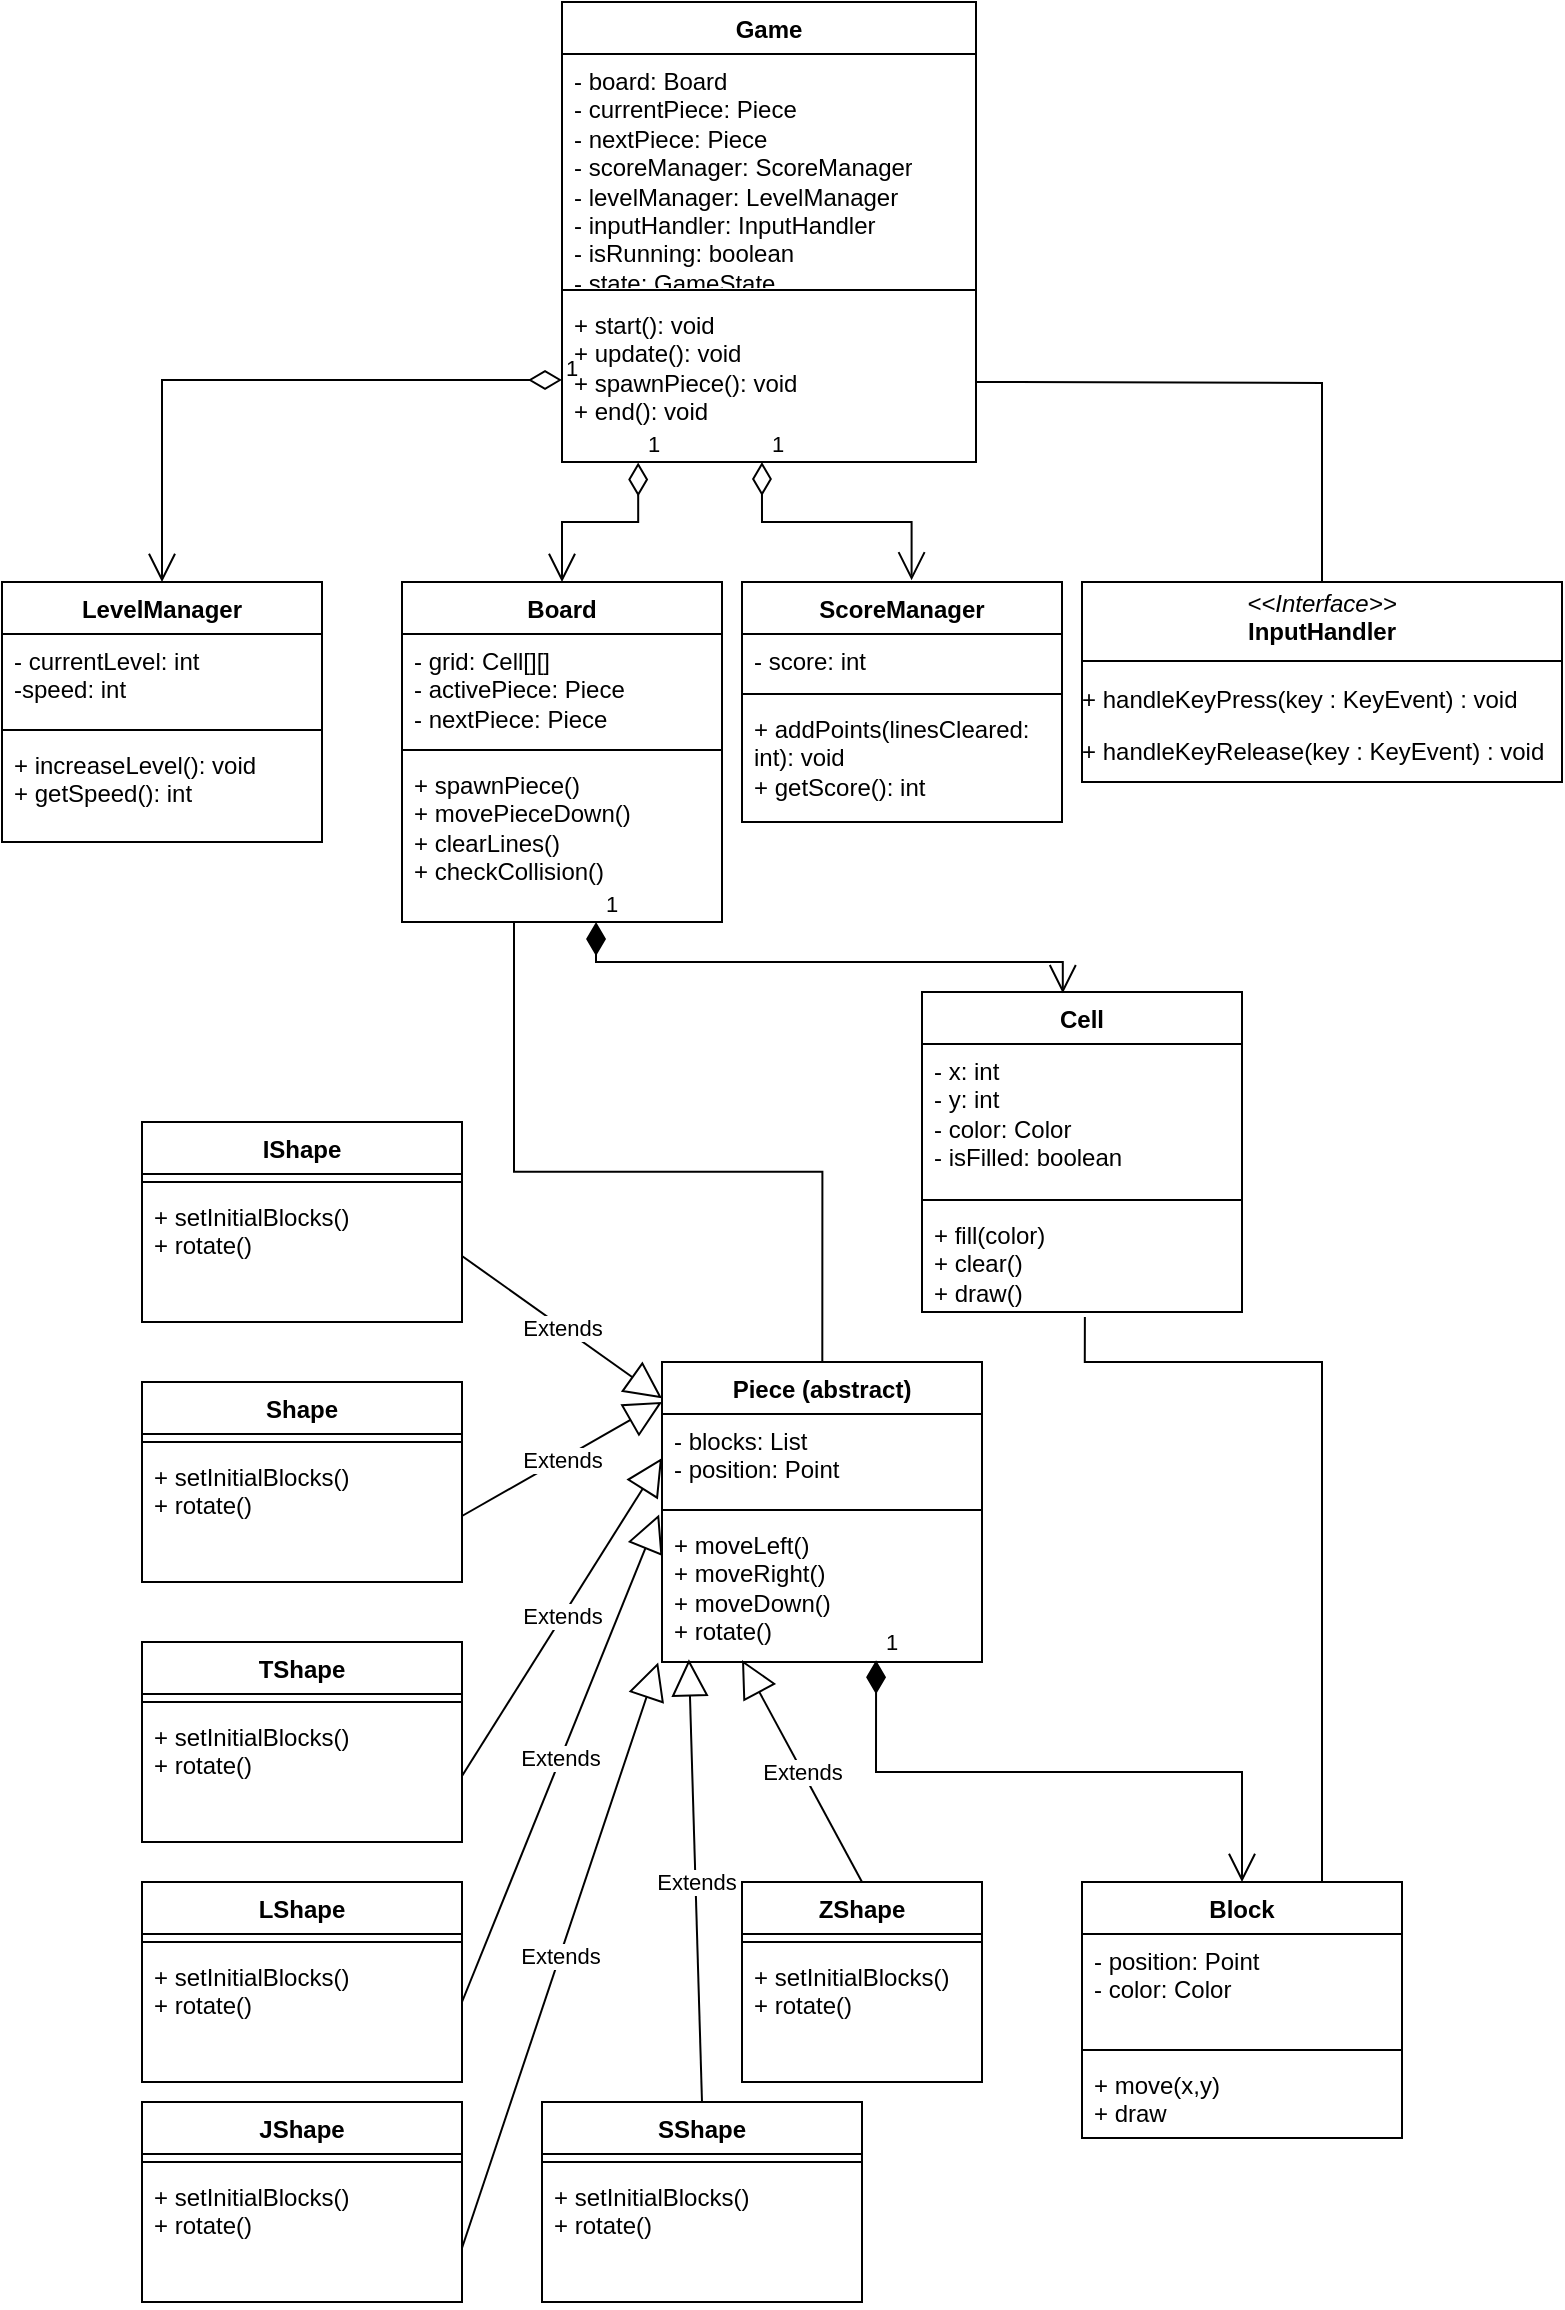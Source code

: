 <mxfile version="28.2.7">
  <diagram name="Страница — 1" id="rNsr9cZ9BkfeNWdqgLbg">
    <mxGraphModel dx="399" dy="543" grid="1" gridSize="10" guides="1" tooltips="1" connect="1" arrows="1" fold="1" page="1" pageScale="1" pageWidth="827" pageHeight="1169" math="0" shadow="0">
      <root>
        <mxCell id="0" />
        <mxCell id="1" parent="0" />
        <mxCell id="nP5FGjeapJQbEvGHsK6n-1" value="Game" style="swimlane;fontStyle=1;align=center;verticalAlign=top;childLayout=stackLayout;horizontal=1;startSize=26;horizontalStack=0;resizeParent=1;resizeParentMax=0;resizeLast=0;collapsible=1;marginBottom=0;whiteSpace=wrap;html=1;" vertex="1" parent="1">
          <mxGeometry x="320" y="10" width="207" height="230" as="geometry" />
        </mxCell>
        <mxCell id="nP5FGjeapJQbEvGHsK6n-2" value="- board: Board&lt;div&gt;- currentPiece: Piece&lt;/div&gt;&lt;div&gt;- nextPiece: Piece&lt;br&gt;&lt;div&gt;- scoreManager: ScoreManager&lt;/div&gt;&lt;div&gt;- levelManager: LevelManager&lt;/div&gt;&lt;div&gt;- inputHandler: InputHandler&lt;/div&gt;&lt;div&gt;- isRunning: boolean&lt;/div&gt;&lt;/div&gt;&lt;div&gt;- state: GameState&lt;/div&gt;" style="text;strokeColor=none;fillColor=none;align=left;verticalAlign=top;spacingLeft=4;spacingRight=4;overflow=hidden;rotatable=0;points=[[0,0.5],[1,0.5]];portConstraint=eastwest;whiteSpace=wrap;html=1;" vertex="1" parent="nP5FGjeapJQbEvGHsK6n-1">
          <mxGeometry y="26" width="207" height="114" as="geometry" />
        </mxCell>
        <mxCell id="nP5FGjeapJQbEvGHsK6n-3" value="" style="line;strokeWidth=1;fillColor=none;align=left;verticalAlign=middle;spacingTop=-1;spacingLeft=3;spacingRight=3;rotatable=0;labelPosition=right;points=[];portConstraint=eastwest;strokeColor=inherit;" vertex="1" parent="nP5FGjeapJQbEvGHsK6n-1">
          <mxGeometry y="140" width="207" height="8" as="geometry" />
        </mxCell>
        <mxCell id="nP5FGjeapJQbEvGHsK6n-4" value="+ start(): void&lt;div&gt;+ update(): void&lt;/div&gt;&lt;div&gt;+ spawnPiece(): void&lt;/div&gt;&lt;div&gt;+ end(): void&lt;/div&gt;" style="text;strokeColor=none;fillColor=none;align=left;verticalAlign=top;spacingLeft=4;spacingRight=4;overflow=hidden;rotatable=0;points=[[0,0.5],[1,0.5]];portConstraint=eastwest;whiteSpace=wrap;html=1;" vertex="1" parent="nP5FGjeapJQbEvGHsK6n-1">
          <mxGeometry y="148" width="207" height="82" as="geometry" />
        </mxCell>
        <mxCell id="nP5FGjeapJQbEvGHsK6n-11" value="ScoreManager" style="swimlane;fontStyle=1;align=center;verticalAlign=top;childLayout=stackLayout;horizontal=1;startSize=26;horizontalStack=0;resizeParent=1;resizeParentMax=0;resizeLast=0;collapsible=1;marginBottom=0;whiteSpace=wrap;html=1;" vertex="1" parent="1">
          <mxGeometry x="410" y="300" width="160" height="120" as="geometry" />
        </mxCell>
        <mxCell id="nP5FGjeapJQbEvGHsK6n-12" value="- score: int" style="text;strokeColor=none;fillColor=none;align=left;verticalAlign=top;spacingLeft=4;spacingRight=4;overflow=hidden;rotatable=0;points=[[0,0.5],[1,0.5]];portConstraint=eastwest;whiteSpace=wrap;html=1;" vertex="1" parent="nP5FGjeapJQbEvGHsK6n-11">
          <mxGeometry y="26" width="160" height="26" as="geometry" />
        </mxCell>
        <mxCell id="nP5FGjeapJQbEvGHsK6n-13" value="" style="line;strokeWidth=1;fillColor=none;align=left;verticalAlign=middle;spacingTop=-1;spacingLeft=3;spacingRight=3;rotatable=0;labelPosition=right;points=[];portConstraint=eastwest;strokeColor=inherit;" vertex="1" parent="nP5FGjeapJQbEvGHsK6n-11">
          <mxGeometry y="52" width="160" height="8" as="geometry" />
        </mxCell>
        <mxCell id="nP5FGjeapJQbEvGHsK6n-14" value="+ addPoints(linesCleared: int): void&lt;div&gt;+ getScore(): int&lt;/div&gt;" style="text;strokeColor=none;fillColor=none;align=left;verticalAlign=top;spacingLeft=4;spacingRight=4;overflow=hidden;rotatable=0;points=[[0,0.5],[1,0.5]];portConstraint=eastwest;whiteSpace=wrap;html=1;" vertex="1" parent="nP5FGjeapJQbEvGHsK6n-11">
          <mxGeometry y="60" width="160" height="60" as="geometry" />
        </mxCell>
        <mxCell id="nP5FGjeapJQbEvGHsK6n-15" value="LevelManager" style="swimlane;fontStyle=1;align=center;verticalAlign=top;childLayout=stackLayout;horizontal=1;startSize=26;horizontalStack=0;resizeParent=1;resizeParentMax=0;resizeLast=0;collapsible=1;marginBottom=0;whiteSpace=wrap;html=1;" vertex="1" parent="1">
          <mxGeometry x="40" y="300" width="160" height="130" as="geometry" />
        </mxCell>
        <mxCell id="nP5FGjeapJQbEvGHsK6n-16" value="- currentLevel: int&lt;div&gt;-speed: int&lt;/div&gt;" style="text;strokeColor=none;fillColor=none;align=left;verticalAlign=top;spacingLeft=4;spacingRight=4;overflow=hidden;rotatable=0;points=[[0,0.5],[1,0.5]];portConstraint=eastwest;whiteSpace=wrap;html=1;" vertex="1" parent="nP5FGjeapJQbEvGHsK6n-15">
          <mxGeometry y="26" width="160" height="44" as="geometry" />
        </mxCell>
        <mxCell id="nP5FGjeapJQbEvGHsK6n-17" value="" style="line;strokeWidth=1;fillColor=none;align=left;verticalAlign=middle;spacingTop=-1;spacingLeft=3;spacingRight=3;rotatable=0;labelPosition=right;points=[];portConstraint=eastwest;strokeColor=inherit;" vertex="1" parent="nP5FGjeapJQbEvGHsK6n-15">
          <mxGeometry y="70" width="160" height="8" as="geometry" />
        </mxCell>
        <mxCell id="nP5FGjeapJQbEvGHsK6n-18" value="+ increaseLevel(): void&lt;div&gt;+ getSpeed(): int&lt;/div&gt;" style="text;strokeColor=none;fillColor=none;align=left;verticalAlign=top;spacingLeft=4;spacingRight=4;overflow=hidden;rotatable=0;points=[[0,0.5],[1,0.5]];portConstraint=eastwest;whiteSpace=wrap;html=1;" vertex="1" parent="nP5FGjeapJQbEvGHsK6n-15">
          <mxGeometry y="78" width="160" height="52" as="geometry" />
        </mxCell>
        <mxCell id="nP5FGjeapJQbEvGHsK6n-26" value="Board" style="swimlane;fontStyle=1;align=center;verticalAlign=top;childLayout=stackLayout;horizontal=1;startSize=26;horizontalStack=0;resizeParent=1;resizeParentMax=0;resizeLast=0;collapsible=1;marginBottom=0;whiteSpace=wrap;html=1;" vertex="1" parent="1">
          <mxGeometry x="240" y="300" width="160" height="170" as="geometry" />
        </mxCell>
        <mxCell id="nP5FGjeapJQbEvGHsK6n-27" value="- grid: Cell[][]&lt;div&gt;- activePiece: Piece&lt;/div&gt;&lt;div&gt;- nextPiece: Piece&lt;/div&gt;" style="text;strokeColor=none;fillColor=none;align=left;verticalAlign=top;spacingLeft=4;spacingRight=4;overflow=hidden;rotatable=0;points=[[0,0.5],[1,0.5]];portConstraint=eastwest;whiteSpace=wrap;html=1;" vertex="1" parent="nP5FGjeapJQbEvGHsK6n-26">
          <mxGeometry y="26" width="160" height="54" as="geometry" />
        </mxCell>
        <mxCell id="nP5FGjeapJQbEvGHsK6n-28" value="" style="line;strokeWidth=1;fillColor=none;align=left;verticalAlign=middle;spacingTop=-1;spacingLeft=3;spacingRight=3;rotatable=0;labelPosition=right;points=[];portConstraint=eastwest;strokeColor=inherit;" vertex="1" parent="nP5FGjeapJQbEvGHsK6n-26">
          <mxGeometry y="80" width="160" height="8" as="geometry" />
        </mxCell>
        <mxCell id="nP5FGjeapJQbEvGHsK6n-29" value="+ spawnPiece()&lt;div&gt;+ movePieceDown()&lt;/div&gt;&lt;div&gt;+ clearLines()&lt;/div&gt;&lt;div&gt;+ checkCollision()&lt;/div&gt;" style="text;strokeColor=none;fillColor=none;align=left;verticalAlign=top;spacingLeft=4;spacingRight=4;overflow=hidden;rotatable=0;points=[[0,0.5],[1,0.5]];portConstraint=eastwest;whiteSpace=wrap;html=1;" vertex="1" parent="nP5FGjeapJQbEvGHsK6n-26">
          <mxGeometry y="88" width="160" height="82" as="geometry" />
        </mxCell>
        <mxCell id="nP5FGjeapJQbEvGHsK6n-31" value="Piece (abstract)" style="swimlane;fontStyle=1;align=center;verticalAlign=top;childLayout=stackLayout;horizontal=1;startSize=26;horizontalStack=0;resizeParent=1;resizeParentMax=0;resizeLast=0;collapsible=1;marginBottom=0;whiteSpace=wrap;html=1;" vertex="1" parent="1">
          <mxGeometry x="370" y="690" width="160" height="150" as="geometry" />
        </mxCell>
        <mxCell id="nP5FGjeapJQbEvGHsK6n-32" value="- blocks: List&lt;div&gt;- position: Point&lt;/div&gt;" style="text;strokeColor=none;fillColor=none;align=left;verticalAlign=top;spacingLeft=4;spacingRight=4;overflow=hidden;rotatable=0;points=[[0,0.5],[1,0.5]];portConstraint=eastwest;whiteSpace=wrap;html=1;" vertex="1" parent="nP5FGjeapJQbEvGHsK6n-31">
          <mxGeometry y="26" width="160" height="44" as="geometry" />
        </mxCell>
        <mxCell id="nP5FGjeapJQbEvGHsK6n-33" value="" style="line;strokeWidth=1;fillColor=none;align=left;verticalAlign=middle;spacingTop=-1;spacingLeft=3;spacingRight=3;rotatable=0;labelPosition=right;points=[];portConstraint=eastwest;strokeColor=inherit;" vertex="1" parent="nP5FGjeapJQbEvGHsK6n-31">
          <mxGeometry y="70" width="160" height="8" as="geometry" />
        </mxCell>
        <mxCell id="nP5FGjeapJQbEvGHsK6n-34" value="+ moveLeft()&lt;div&gt;+ moveRight()&lt;/div&gt;&lt;div&gt;+ moveDown()&lt;/div&gt;&lt;div&gt;+ rotate()&lt;/div&gt;" style="text;strokeColor=none;fillColor=none;align=left;verticalAlign=top;spacingLeft=4;spacingRight=4;overflow=hidden;rotatable=0;points=[[0,0.5],[1,0.5]];portConstraint=eastwest;whiteSpace=wrap;html=1;" vertex="1" parent="nP5FGjeapJQbEvGHsK6n-31">
          <mxGeometry y="78" width="160" height="72" as="geometry" />
        </mxCell>
        <mxCell id="nP5FGjeapJQbEvGHsK6n-36" value="Cell" style="swimlane;fontStyle=1;align=center;verticalAlign=top;childLayout=stackLayout;horizontal=1;startSize=26;horizontalStack=0;resizeParent=1;resizeParentMax=0;resizeLast=0;collapsible=1;marginBottom=0;whiteSpace=wrap;html=1;" vertex="1" parent="1">
          <mxGeometry x="500" y="505" width="160" height="160" as="geometry" />
        </mxCell>
        <mxCell id="nP5FGjeapJQbEvGHsK6n-37" value="- x: int&lt;div&gt;- y: int&lt;/div&gt;&lt;div&gt;- color: Color&lt;/div&gt;&lt;div&gt;- isFilled: boolean&lt;/div&gt;" style="text;strokeColor=none;fillColor=none;align=left;verticalAlign=top;spacingLeft=4;spacingRight=4;overflow=hidden;rotatable=0;points=[[0,0.5],[1,0.5]];portConstraint=eastwest;whiteSpace=wrap;html=1;" vertex="1" parent="nP5FGjeapJQbEvGHsK6n-36">
          <mxGeometry y="26" width="160" height="74" as="geometry" />
        </mxCell>
        <mxCell id="nP5FGjeapJQbEvGHsK6n-38" value="" style="line;strokeWidth=1;fillColor=none;align=left;verticalAlign=middle;spacingTop=-1;spacingLeft=3;spacingRight=3;rotatable=0;labelPosition=right;points=[];portConstraint=eastwest;strokeColor=inherit;" vertex="1" parent="nP5FGjeapJQbEvGHsK6n-36">
          <mxGeometry y="100" width="160" height="8" as="geometry" />
        </mxCell>
        <mxCell id="nP5FGjeapJQbEvGHsK6n-39" value="+ fill(color)&lt;div&gt;+ clear()&lt;/div&gt;&lt;div&gt;+ draw()&lt;/div&gt;" style="text;strokeColor=none;fillColor=none;align=left;verticalAlign=top;spacingLeft=4;spacingRight=4;overflow=hidden;rotatable=0;points=[[0,0.5],[1,0.5]];portConstraint=eastwest;whiteSpace=wrap;html=1;" vertex="1" parent="nP5FGjeapJQbEvGHsK6n-36">
          <mxGeometry y="108" width="160" height="52" as="geometry" />
        </mxCell>
        <mxCell id="nP5FGjeapJQbEvGHsK6n-41" value="IShape" style="swimlane;fontStyle=1;align=center;verticalAlign=top;childLayout=stackLayout;horizontal=1;startSize=26;horizontalStack=0;resizeParent=1;resizeParentMax=0;resizeLast=0;collapsible=1;marginBottom=0;whiteSpace=wrap;html=1;" vertex="1" parent="1">
          <mxGeometry x="110" y="570" width="160" height="100" as="geometry" />
        </mxCell>
        <mxCell id="nP5FGjeapJQbEvGHsK6n-43" value="" style="line;strokeWidth=1;fillColor=none;align=left;verticalAlign=middle;spacingTop=-1;spacingLeft=3;spacingRight=3;rotatable=0;labelPosition=right;points=[];portConstraint=eastwest;strokeColor=inherit;" vertex="1" parent="nP5FGjeapJQbEvGHsK6n-41">
          <mxGeometry y="26" width="160" height="8" as="geometry" />
        </mxCell>
        <mxCell id="nP5FGjeapJQbEvGHsK6n-44" value="+ setInitialBlocks()&lt;div&gt;+ rotate()&lt;/div&gt;" style="text;strokeColor=none;fillColor=none;align=left;verticalAlign=top;spacingLeft=4;spacingRight=4;overflow=hidden;rotatable=0;points=[[0,0.5],[1,0.5]];portConstraint=eastwest;whiteSpace=wrap;html=1;" vertex="1" parent="nP5FGjeapJQbEvGHsK6n-41">
          <mxGeometry y="34" width="160" height="66" as="geometry" />
        </mxCell>
        <mxCell id="nP5FGjeapJQbEvGHsK6n-45" value="Shape" style="swimlane;fontStyle=1;align=center;verticalAlign=top;childLayout=stackLayout;horizontal=1;startSize=26;horizontalStack=0;resizeParent=1;resizeParentMax=0;resizeLast=0;collapsible=1;marginBottom=0;whiteSpace=wrap;html=1;" vertex="1" parent="1">
          <mxGeometry x="110" y="700" width="160" height="100" as="geometry" />
        </mxCell>
        <mxCell id="nP5FGjeapJQbEvGHsK6n-46" value="" style="line;strokeWidth=1;fillColor=none;align=left;verticalAlign=middle;spacingTop=-1;spacingLeft=3;spacingRight=3;rotatable=0;labelPosition=right;points=[];portConstraint=eastwest;strokeColor=inherit;" vertex="1" parent="nP5FGjeapJQbEvGHsK6n-45">
          <mxGeometry y="26" width="160" height="8" as="geometry" />
        </mxCell>
        <mxCell id="nP5FGjeapJQbEvGHsK6n-47" value="+ setInitialBlocks()&lt;div&gt;+ rotate()&lt;/div&gt;" style="text;strokeColor=none;fillColor=none;align=left;verticalAlign=top;spacingLeft=4;spacingRight=4;overflow=hidden;rotatable=0;points=[[0,0.5],[1,0.5]];portConstraint=eastwest;whiteSpace=wrap;html=1;" vertex="1" parent="nP5FGjeapJQbEvGHsK6n-45">
          <mxGeometry y="34" width="160" height="66" as="geometry" />
        </mxCell>
        <mxCell id="nP5FGjeapJQbEvGHsK6n-48" value="TShape" style="swimlane;fontStyle=1;align=center;verticalAlign=top;childLayout=stackLayout;horizontal=1;startSize=26;horizontalStack=0;resizeParent=1;resizeParentMax=0;resizeLast=0;collapsible=1;marginBottom=0;whiteSpace=wrap;html=1;" vertex="1" parent="1">
          <mxGeometry x="110" y="830" width="160" height="100" as="geometry" />
        </mxCell>
        <mxCell id="nP5FGjeapJQbEvGHsK6n-49" value="" style="line;strokeWidth=1;fillColor=none;align=left;verticalAlign=middle;spacingTop=-1;spacingLeft=3;spacingRight=3;rotatable=0;labelPosition=right;points=[];portConstraint=eastwest;strokeColor=inherit;" vertex="1" parent="nP5FGjeapJQbEvGHsK6n-48">
          <mxGeometry y="26" width="160" height="8" as="geometry" />
        </mxCell>
        <mxCell id="nP5FGjeapJQbEvGHsK6n-50" value="+ setInitialBlocks()&lt;div&gt;+ rotate()&lt;/div&gt;" style="text;strokeColor=none;fillColor=none;align=left;verticalAlign=top;spacingLeft=4;spacingRight=4;overflow=hidden;rotatable=0;points=[[0,0.5],[1,0.5]];portConstraint=eastwest;whiteSpace=wrap;html=1;" vertex="1" parent="nP5FGjeapJQbEvGHsK6n-48">
          <mxGeometry y="34" width="160" height="66" as="geometry" />
        </mxCell>
        <mxCell id="nP5FGjeapJQbEvGHsK6n-51" value="LShape" style="swimlane;fontStyle=1;align=center;verticalAlign=top;childLayout=stackLayout;horizontal=1;startSize=26;horizontalStack=0;resizeParent=1;resizeParentMax=0;resizeLast=0;collapsible=1;marginBottom=0;whiteSpace=wrap;html=1;" vertex="1" parent="1">
          <mxGeometry x="110" y="950" width="160" height="100" as="geometry" />
        </mxCell>
        <mxCell id="nP5FGjeapJQbEvGHsK6n-52" value="" style="line;strokeWidth=1;fillColor=none;align=left;verticalAlign=middle;spacingTop=-1;spacingLeft=3;spacingRight=3;rotatable=0;labelPosition=right;points=[];portConstraint=eastwest;strokeColor=inherit;" vertex="1" parent="nP5FGjeapJQbEvGHsK6n-51">
          <mxGeometry y="26" width="160" height="8" as="geometry" />
        </mxCell>
        <mxCell id="nP5FGjeapJQbEvGHsK6n-53" value="+ setInitialBlocks()&lt;div&gt;+ rotate()&lt;/div&gt;" style="text;strokeColor=none;fillColor=none;align=left;verticalAlign=top;spacingLeft=4;spacingRight=4;overflow=hidden;rotatable=0;points=[[0,0.5],[1,0.5]];portConstraint=eastwest;whiteSpace=wrap;html=1;" vertex="1" parent="nP5FGjeapJQbEvGHsK6n-51">
          <mxGeometry y="34" width="160" height="66" as="geometry" />
        </mxCell>
        <mxCell id="nP5FGjeapJQbEvGHsK6n-54" value="JShape" style="swimlane;fontStyle=1;align=center;verticalAlign=top;childLayout=stackLayout;horizontal=1;startSize=26;horizontalStack=0;resizeParent=1;resizeParentMax=0;resizeLast=0;collapsible=1;marginBottom=0;whiteSpace=wrap;html=1;" vertex="1" parent="1">
          <mxGeometry x="110" y="1060" width="160" height="100" as="geometry" />
        </mxCell>
        <mxCell id="nP5FGjeapJQbEvGHsK6n-55" value="" style="line;strokeWidth=1;fillColor=none;align=left;verticalAlign=middle;spacingTop=-1;spacingLeft=3;spacingRight=3;rotatable=0;labelPosition=right;points=[];portConstraint=eastwest;strokeColor=inherit;" vertex="1" parent="nP5FGjeapJQbEvGHsK6n-54">
          <mxGeometry y="26" width="160" height="8" as="geometry" />
        </mxCell>
        <mxCell id="nP5FGjeapJQbEvGHsK6n-56" value="+ setInitialBlocks()&lt;div&gt;+ rotate()&lt;/div&gt;" style="text;strokeColor=none;fillColor=none;align=left;verticalAlign=top;spacingLeft=4;spacingRight=4;overflow=hidden;rotatable=0;points=[[0,0.5],[1,0.5]];portConstraint=eastwest;whiteSpace=wrap;html=1;" vertex="1" parent="nP5FGjeapJQbEvGHsK6n-54">
          <mxGeometry y="34" width="160" height="66" as="geometry" />
        </mxCell>
        <mxCell id="nP5FGjeapJQbEvGHsK6n-57" value="SShape" style="swimlane;fontStyle=1;align=center;verticalAlign=top;childLayout=stackLayout;horizontal=1;startSize=26;horizontalStack=0;resizeParent=1;resizeParentMax=0;resizeLast=0;collapsible=1;marginBottom=0;whiteSpace=wrap;html=1;" vertex="1" parent="1">
          <mxGeometry x="310" y="1060" width="160" height="100" as="geometry" />
        </mxCell>
        <mxCell id="nP5FGjeapJQbEvGHsK6n-58" value="" style="line;strokeWidth=1;fillColor=none;align=left;verticalAlign=middle;spacingTop=-1;spacingLeft=3;spacingRight=3;rotatable=0;labelPosition=right;points=[];portConstraint=eastwest;strokeColor=inherit;" vertex="1" parent="nP5FGjeapJQbEvGHsK6n-57">
          <mxGeometry y="26" width="160" height="8" as="geometry" />
        </mxCell>
        <mxCell id="nP5FGjeapJQbEvGHsK6n-59" value="+ setInitialBlocks()&lt;div&gt;+ rotate()&lt;/div&gt;" style="text;strokeColor=none;fillColor=none;align=left;verticalAlign=top;spacingLeft=4;spacingRight=4;overflow=hidden;rotatable=0;points=[[0,0.5],[1,0.5]];portConstraint=eastwest;whiteSpace=wrap;html=1;" vertex="1" parent="nP5FGjeapJQbEvGHsK6n-57">
          <mxGeometry y="34" width="160" height="66" as="geometry" />
        </mxCell>
        <mxCell id="nP5FGjeapJQbEvGHsK6n-60" value="ZShape" style="swimlane;fontStyle=1;align=center;verticalAlign=top;childLayout=stackLayout;horizontal=1;startSize=26;horizontalStack=0;resizeParent=1;resizeParentMax=0;resizeLast=0;collapsible=1;marginBottom=0;whiteSpace=wrap;html=1;" vertex="1" parent="1">
          <mxGeometry x="410" y="950" width="120" height="100" as="geometry" />
        </mxCell>
        <mxCell id="nP5FGjeapJQbEvGHsK6n-61" value="" style="line;strokeWidth=1;fillColor=none;align=left;verticalAlign=middle;spacingTop=-1;spacingLeft=3;spacingRight=3;rotatable=0;labelPosition=right;points=[];portConstraint=eastwest;strokeColor=inherit;" vertex="1" parent="nP5FGjeapJQbEvGHsK6n-60">
          <mxGeometry y="26" width="120" height="8" as="geometry" />
        </mxCell>
        <mxCell id="nP5FGjeapJQbEvGHsK6n-62" value="+ setInitialBlocks()&lt;div&gt;+ rotate()&lt;/div&gt;" style="text;strokeColor=none;fillColor=none;align=left;verticalAlign=top;spacingLeft=4;spacingRight=4;overflow=hidden;rotatable=0;points=[[0,0.5],[1,0.5]];portConstraint=eastwest;whiteSpace=wrap;html=1;" vertex="1" parent="nP5FGjeapJQbEvGHsK6n-60">
          <mxGeometry y="34" width="120" height="66" as="geometry" />
        </mxCell>
        <mxCell id="nP5FGjeapJQbEvGHsK6n-63" value="Extends" style="endArrow=block;endSize=16;endFill=0;html=1;rounded=0;exitX=1;exitY=0.5;exitDx=0;exitDy=0;" edge="1" parent="1" source="nP5FGjeapJQbEvGHsK6n-44" target="nP5FGjeapJQbEvGHsK6n-31">
          <mxGeometry width="160" relative="1" as="geometry">
            <mxPoint x="180" y="680" as="sourcePoint" />
            <mxPoint x="340" y="680" as="targetPoint" />
          </mxGeometry>
        </mxCell>
        <mxCell id="nP5FGjeapJQbEvGHsK6n-64" value="Extends" style="endArrow=block;endSize=16;endFill=0;html=1;rounded=0;exitX=1;exitY=0.5;exitDx=0;exitDy=0;" edge="1" parent="1" source="nP5FGjeapJQbEvGHsK6n-47">
          <mxGeometry width="160" relative="1" as="geometry">
            <mxPoint x="180" y="680" as="sourcePoint" />
            <mxPoint x="370" y="710" as="targetPoint" />
          </mxGeometry>
        </mxCell>
        <mxCell id="nP5FGjeapJQbEvGHsK6n-65" value="Extends" style="endArrow=block;endSize=16;endFill=0;html=1;rounded=0;exitX=1;exitY=0.5;exitDx=0;exitDy=0;entryX=0;entryY=0.5;entryDx=0;entryDy=0;" edge="1" parent="1" source="nP5FGjeapJQbEvGHsK6n-50" target="nP5FGjeapJQbEvGHsK6n-32">
          <mxGeometry width="160" relative="1" as="geometry">
            <mxPoint x="180" y="680" as="sourcePoint" />
            <mxPoint x="370" y="710" as="targetPoint" />
          </mxGeometry>
        </mxCell>
        <mxCell id="nP5FGjeapJQbEvGHsK6n-66" value="Extends" style="endArrow=block;endSize=16;endFill=0;html=1;rounded=0;entryX=-0.009;entryY=-0.025;entryDx=0;entryDy=0;entryPerimeter=0;" edge="1" parent="1" target="nP5FGjeapJQbEvGHsK6n-34">
          <mxGeometry width="160" relative="1" as="geometry">
            <mxPoint x="270" y="1010" as="sourcePoint" />
            <mxPoint x="340" y="750" as="targetPoint" />
          </mxGeometry>
        </mxCell>
        <mxCell id="nP5FGjeapJQbEvGHsK6n-67" value="Extends" style="endArrow=block;endSize=16;endFill=0;html=1;rounded=0;exitX=1;exitY=0.5;exitDx=0;exitDy=0;entryX=-0.012;entryY=1.003;entryDx=0;entryDy=0;entryPerimeter=0;" edge="1" parent="1" target="nP5FGjeapJQbEvGHsK6n-34">
          <mxGeometry width="160" relative="1" as="geometry">
            <mxPoint x="270" y="1133" as="sourcePoint" />
            <mxPoint x="370" y="810" as="targetPoint" />
          </mxGeometry>
        </mxCell>
        <mxCell id="nP5FGjeapJQbEvGHsK6n-68" value="Extends" style="endArrow=block;endSize=16;endFill=0;html=1;rounded=0;exitX=0.5;exitY=0;exitDx=0;exitDy=0;entryX=0.084;entryY=0.981;entryDx=0;entryDy=0;entryPerimeter=0;" edge="1" parent="1" source="nP5FGjeapJQbEvGHsK6n-57" target="nP5FGjeapJQbEvGHsK6n-34">
          <mxGeometry width="160" relative="1" as="geometry">
            <mxPoint x="240" y="950" as="sourcePoint" />
            <mxPoint x="400" y="950" as="targetPoint" />
          </mxGeometry>
        </mxCell>
        <mxCell id="nP5FGjeapJQbEvGHsK6n-69" value="Extends" style="endArrow=block;endSize=16;endFill=0;html=1;rounded=0;exitX=0.5;exitY=0;exitDx=0;exitDy=0;entryX=0.25;entryY=0.986;entryDx=0;entryDy=0;entryPerimeter=0;" edge="1" parent="1" source="nP5FGjeapJQbEvGHsK6n-60" target="nP5FGjeapJQbEvGHsK6n-34">
          <mxGeometry width="160" relative="1" as="geometry">
            <mxPoint x="370" y="1110" as="sourcePoint" />
            <mxPoint x="530" y="1110" as="targetPoint" />
          </mxGeometry>
        </mxCell>
        <mxCell id="nP5FGjeapJQbEvGHsK6n-70" value="Block" style="swimlane;fontStyle=1;align=center;verticalAlign=top;childLayout=stackLayout;horizontal=1;startSize=26;horizontalStack=0;resizeParent=1;resizeParentMax=0;resizeLast=0;collapsible=1;marginBottom=0;whiteSpace=wrap;html=1;" vertex="1" parent="1">
          <mxGeometry x="580" y="950" width="160" height="128" as="geometry" />
        </mxCell>
        <mxCell id="nP5FGjeapJQbEvGHsK6n-71" value="- position: Point&lt;div&gt;- color: Color&lt;/div&gt;" style="text;strokeColor=none;fillColor=none;align=left;verticalAlign=top;spacingLeft=4;spacingRight=4;overflow=hidden;rotatable=0;points=[[0,0.5],[1,0.5]];portConstraint=eastwest;whiteSpace=wrap;html=1;" vertex="1" parent="nP5FGjeapJQbEvGHsK6n-70">
          <mxGeometry y="26" width="160" height="54" as="geometry" />
        </mxCell>
        <mxCell id="nP5FGjeapJQbEvGHsK6n-72" value="" style="line;strokeWidth=1;fillColor=none;align=left;verticalAlign=middle;spacingTop=-1;spacingLeft=3;spacingRight=3;rotatable=0;labelPosition=right;points=[];portConstraint=eastwest;strokeColor=inherit;" vertex="1" parent="nP5FGjeapJQbEvGHsK6n-70">
          <mxGeometry y="80" width="160" height="8" as="geometry" />
        </mxCell>
        <mxCell id="nP5FGjeapJQbEvGHsK6n-73" value="+ move(x,y)&lt;div&gt;+ draw&lt;/div&gt;" style="text;strokeColor=none;fillColor=none;align=left;verticalAlign=top;spacingLeft=4;spacingRight=4;overflow=hidden;rotatable=0;points=[[0,0.5],[1,0.5]];portConstraint=eastwest;whiteSpace=wrap;html=1;" vertex="1" parent="nP5FGjeapJQbEvGHsK6n-70">
          <mxGeometry y="88" width="160" height="40" as="geometry" />
        </mxCell>
        <mxCell id="nP5FGjeapJQbEvGHsK6n-78" value="&lt;p style=&quot;margin:0px;margin-top:4px;text-align:center;&quot;&gt;&lt;i&gt;&amp;lt;&amp;lt;Interface&amp;gt;&amp;gt;&lt;/i&gt;&lt;br&gt;&lt;b&gt;InputHandler&lt;/b&gt;&lt;/p&gt;&lt;hr size=&quot;1&quot; style=&quot;border-style:solid;&quot;&gt;&lt;p class=&quot;p1&quot;&gt;+ handleKeyPress(key : KeyEvent) : void&lt;/p&gt;&lt;p class=&quot;p1&quot;&gt;+ handleKeyRelease(key : KeyEvent) : void&lt;/p&gt;" style="verticalAlign=top;align=left;overflow=fill;html=1;whiteSpace=wrap;" vertex="1" parent="1">
          <mxGeometry x="580" y="300" width="240" height="100" as="geometry" />
        </mxCell>
        <mxCell id="nP5FGjeapJQbEvGHsK6n-79" value="1" style="endArrow=open;html=1;endSize=12;startArrow=diamondThin;startSize=14;startFill=1;edgeStyle=orthogonalEdgeStyle;align=left;verticalAlign=bottom;rounded=0;exitX=0.669;exitY=1.034;exitDx=0;exitDy=0;exitPerimeter=0;entryX=0.44;entryY=0.004;entryDx=0;entryDy=0;entryPerimeter=0;" edge="1" parent="1" target="nP5FGjeapJQbEvGHsK6n-36">
          <mxGeometry x="-1" y="3" relative="1" as="geometry">
            <mxPoint x="337.04" y="469.998" as="sourcePoint" />
            <mxPoint x="570" y="497" as="targetPoint" />
            <Array as="points">
              <mxPoint x="337" y="490" />
              <mxPoint x="570" y="490" />
            </Array>
          </mxGeometry>
        </mxCell>
        <mxCell id="nP5FGjeapJQbEvGHsK6n-81" value="1" style="endArrow=open;html=1;endSize=12;startArrow=diamondThin;startSize=14;startFill=0;edgeStyle=orthogonalEdgeStyle;align=left;verticalAlign=bottom;rounded=0;exitX=0.483;exitY=1;exitDx=0;exitDy=0;exitPerimeter=0;entryX=0.53;entryY=-0.007;entryDx=0;entryDy=0;entryPerimeter=0;" edge="1" parent="1" source="nP5FGjeapJQbEvGHsK6n-4" target="nP5FGjeapJQbEvGHsK6n-11">
          <mxGeometry x="-1" y="3" relative="1" as="geometry">
            <mxPoint x="310" y="300" as="sourcePoint" />
            <mxPoint x="470" y="300" as="targetPoint" />
          </mxGeometry>
        </mxCell>
        <mxCell id="nP5FGjeapJQbEvGHsK6n-85" value="1" style="endArrow=open;html=1;endSize=12;startArrow=diamondThin;startSize=14;startFill=0;edgeStyle=orthogonalEdgeStyle;align=left;verticalAlign=bottom;rounded=0;exitX=0.184;exitY=1.003;exitDx=0;exitDy=0;exitPerimeter=0;" edge="1" parent="1" source="nP5FGjeapJQbEvGHsK6n-4" target="nP5FGjeapJQbEvGHsK6n-26">
          <mxGeometry x="-1" y="3" relative="1" as="geometry">
            <mxPoint x="280" y="310" as="sourcePoint" />
            <mxPoint x="440" y="310" as="targetPoint" />
          </mxGeometry>
        </mxCell>
        <mxCell id="nP5FGjeapJQbEvGHsK6n-86" value="1" style="endArrow=open;html=1;endSize=12;startArrow=diamondThin;startSize=14;startFill=0;edgeStyle=orthogonalEdgeStyle;align=left;verticalAlign=bottom;rounded=0;exitX=0;exitY=0.5;exitDx=0;exitDy=0;entryX=0.5;entryY=0;entryDx=0;entryDy=0;" edge="1" parent="1" source="nP5FGjeapJQbEvGHsK6n-4" target="nP5FGjeapJQbEvGHsK6n-15">
          <mxGeometry x="-1" y="3" relative="1" as="geometry">
            <mxPoint x="280" y="310" as="sourcePoint" />
            <mxPoint x="440" y="310" as="targetPoint" />
          </mxGeometry>
        </mxCell>
        <mxCell id="nP5FGjeapJQbEvGHsK6n-87" value="" style="endArrow=none;html=1;edgeStyle=orthogonalEdgeStyle;rounded=0;entryX=0.501;entryY=0.021;entryDx=0;entryDy=0;entryPerimeter=0;" edge="1" parent="1">
          <mxGeometry relative="1" as="geometry">
            <mxPoint x="296" y="470" as="sourcePoint" />
            <mxPoint x="450.16" y="690" as="targetPoint" />
            <Array as="points">
              <mxPoint x="296" y="594.85" />
              <mxPoint x="450" y="594.85" />
            </Array>
          </mxGeometry>
        </mxCell>
        <mxCell id="nP5FGjeapJQbEvGHsK6n-90" value="1" style="endArrow=open;html=1;endSize=12;startArrow=diamondThin;startSize=14;startFill=1;edgeStyle=orthogonalEdgeStyle;align=left;verticalAlign=bottom;rounded=0;exitX=0.669;exitY=0.988;exitDx=0;exitDy=0;exitPerimeter=0;entryX=0.5;entryY=0;entryDx=0;entryDy=0;" edge="1" parent="1" source="nP5FGjeapJQbEvGHsK6n-34" target="nP5FGjeapJQbEvGHsK6n-70">
          <mxGeometry x="-1" y="3" relative="1" as="geometry">
            <mxPoint x="500" y="860" as="sourcePoint" />
            <mxPoint x="660" y="860" as="targetPoint" />
          </mxGeometry>
        </mxCell>
        <mxCell id="nP5FGjeapJQbEvGHsK6n-91" value="" style="endArrow=none;html=1;edgeStyle=orthogonalEdgeStyle;rounded=0;exitX=0.509;exitY=1.047;exitDx=0;exitDy=0;exitPerimeter=0;entryX=0.75;entryY=0;entryDx=0;entryDy=0;" edge="1" parent="1" source="nP5FGjeapJQbEvGHsK6n-39" target="nP5FGjeapJQbEvGHsK6n-70">
          <mxGeometry relative="1" as="geometry">
            <mxPoint x="530" y="680" as="sourcePoint" />
            <mxPoint x="690" y="680" as="targetPoint" />
            <Array as="points">
              <mxPoint x="581" y="690" />
              <mxPoint x="700" y="690" />
            </Array>
          </mxGeometry>
        </mxCell>
        <mxCell id="nP5FGjeapJQbEvGHsK6n-94" value="" style="endArrow=none;html=1;edgeStyle=orthogonalEdgeStyle;rounded=0;entryX=0.5;entryY=0;entryDx=0;entryDy=0;" edge="1" parent="1" target="nP5FGjeapJQbEvGHsK6n-78">
          <mxGeometry relative="1" as="geometry">
            <mxPoint x="527" y="200" as="sourcePoint" />
            <mxPoint x="687" y="200" as="targetPoint" />
          </mxGeometry>
        </mxCell>
      </root>
    </mxGraphModel>
  </diagram>
</mxfile>
